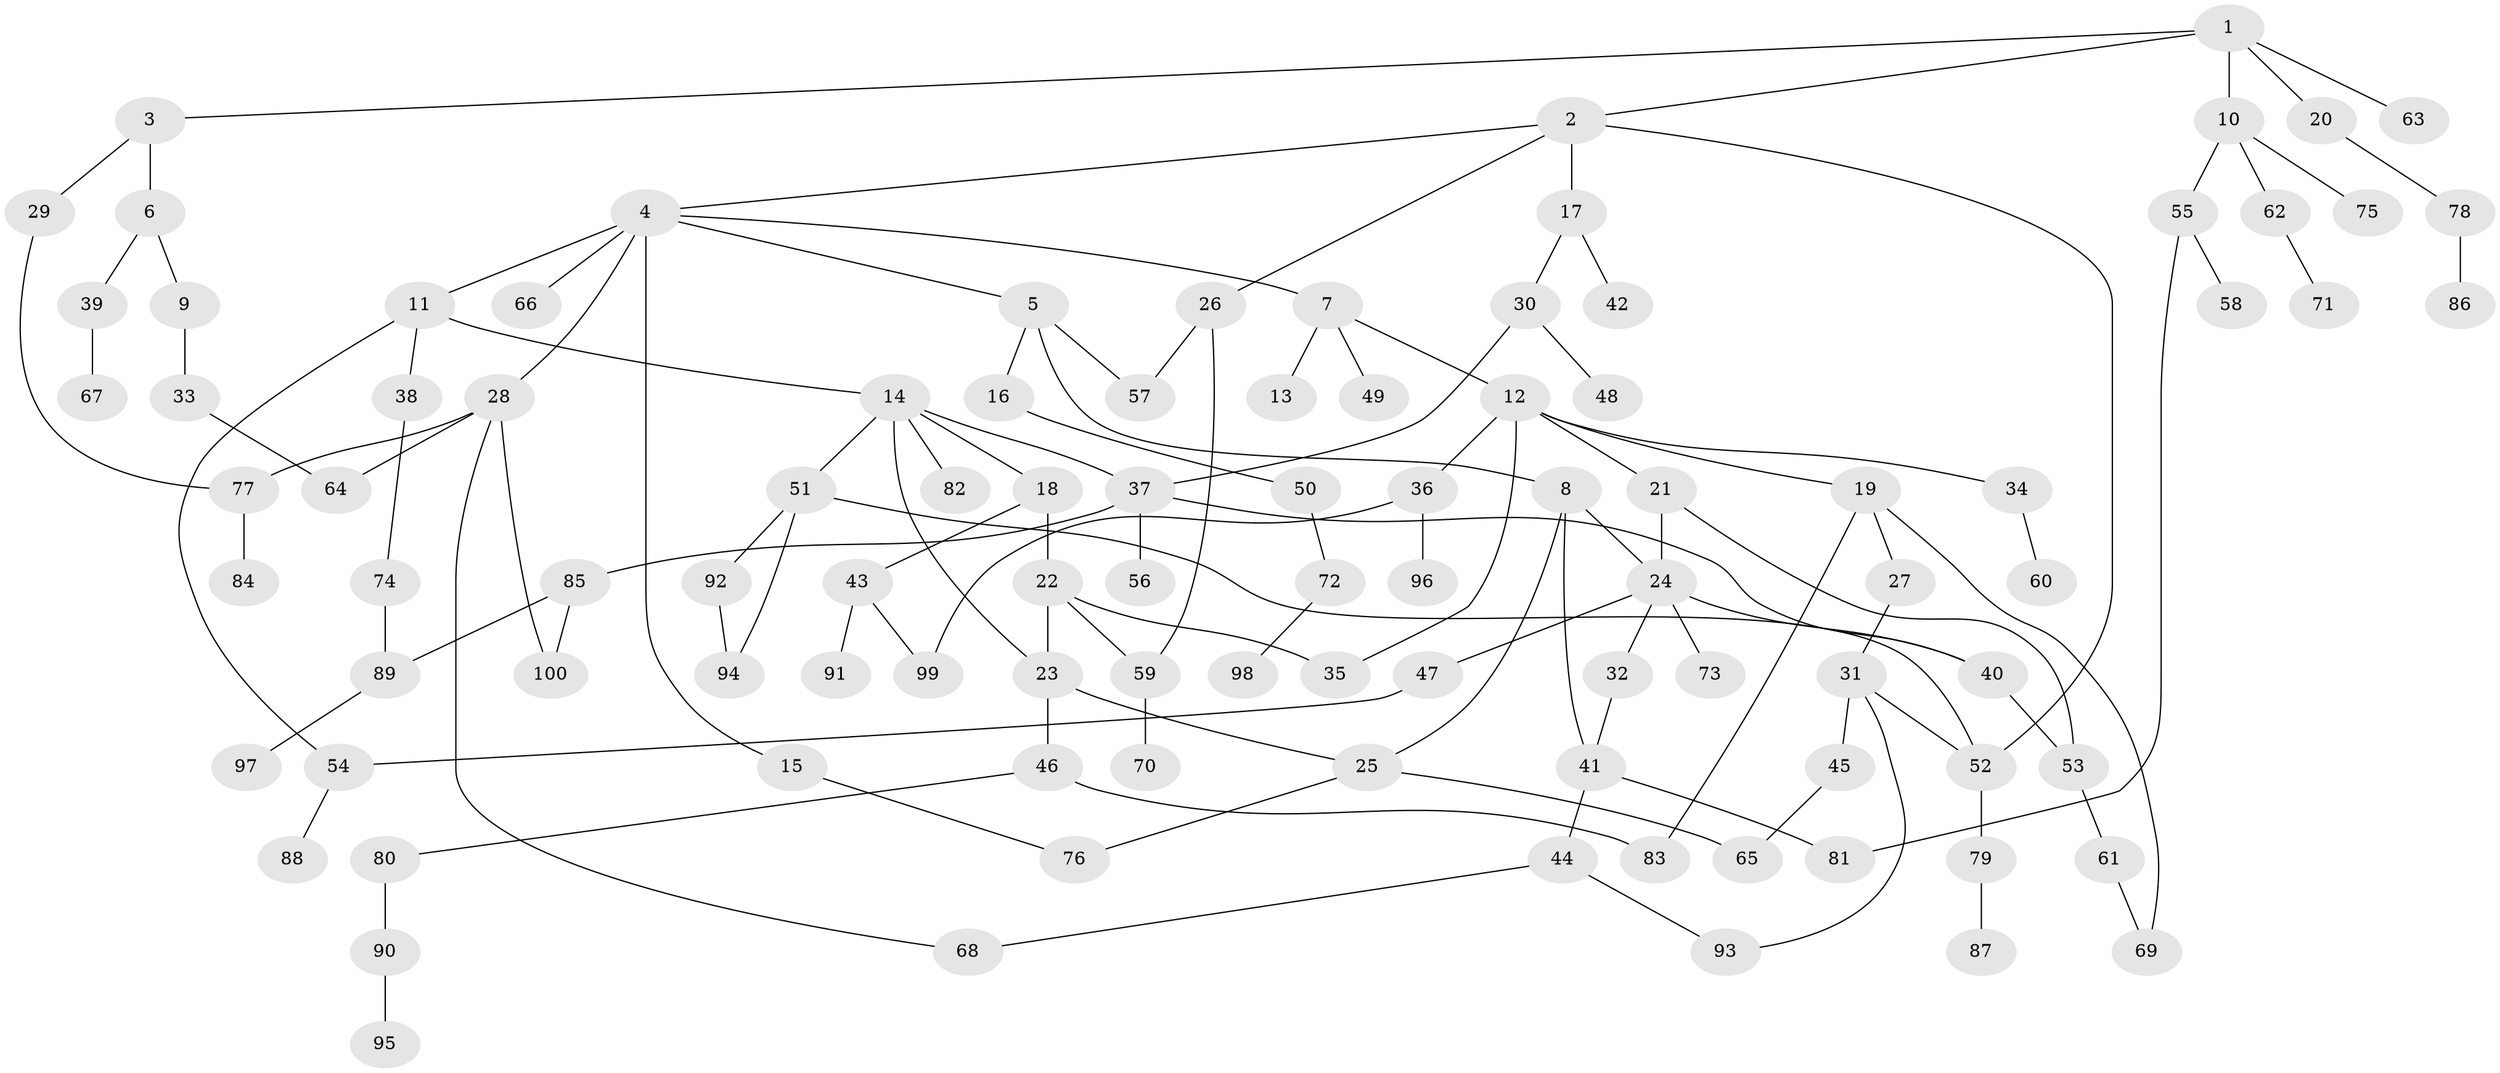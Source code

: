 // Generated by graph-tools (version 1.1) at 2025/11/02/21/25 10:11:06]
// undirected, 100 vertices, 125 edges
graph export_dot {
graph [start="1"]
  node [color=gray90,style=filled];
  1;
  2;
  3;
  4;
  5;
  6;
  7;
  8;
  9;
  10;
  11;
  12;
  13;
  14;
  15;
  16;
  17;
  18;
  19;
  20;
  21;
  22;
  23;
  24;
  25;
  26;
  27;
  28;
  29;
  30;
  31;
  32;
  33;
  34;
  35;
  36;
  37;
  38;
  39;
  40;
  41;
  42;
  43;
  44;
  45;
  46;
  47;
  48;
  49;
  50;
  51;
  52;
  53;
  54;
  55;
  56;
  57;
  58;
  59;
  60;
  61;
  62;
  63;
  64;
  65;
  66;
  67;
  68;
  69;
  70;
  71;
  72;
  73;
  74;
  75;
  76;
  77;
  78;
  79;
  80;
  81;
  82;
  83;
  84;
  85;
  86;
  87;
  88;
  89;
  90;
  91;
  92;
  93;
  94;
  95;
  96;
  97;
  98;
  99;
  100;
  1 -- 2;
  1 -- 3;
  1 -- 10;
  1 -- 20;
  1 -- 63;
  2 -- 4;
  2 -- 17;
  2 -- 26;
  2 -- 52;
  3 -- 6;
  3 -- 29;
  4 -- 5;
  4 -- 7;
  4 -- 11;
  4 -- 15;
  4 -- 28;
  4 -- 66;
  5 -- 8;
  5 -- 16;
  5 -- 57;
  6 -- 9;
  6 -- 39;
  7 -- 12;
  7 -- 13;
  7 -- 49;
  8 -- 24;
  8 -- 25;
  8 -- 41;
  9 -- 33;
  10 -- 55;
  10 -- 62;
  10 -- 75;
  11 -- 14;
  11 -- 38;
  11 -- 54;
  12 -- 19;
  12 -- 21;
  12 -- 34;
  12 -- 35;
  12 -- 36;
  14 -- 18;
  14 -- 51;
  14 -- 82;
  14 -- 37;
  14 -- 23;
  15 -- 76;
  16 -- 50;
  17 -- 30;
  17 -- 42;
  18 -- 22;
  18 -- 43;
  19 -- 27;
  19 -- 69;
  19 -- 83;
  20 -- 78;
  21 -- 53;
  21 -- 24;
  22 -- 23;
  22 -- 59;
  22 -- 35;
  23 -- 46;
  23 -- 25;
  24 -- 32;
  24 -- 40;
  24 -- 47;
  24 -- 73;
  25 -- 65;
  25 -- 76;
  26 -- 57;
  26 -- 59;
  27 -- 31;
  28 -- 64;
  28 -- 77;
  28 -- 100;
  28 -- 68;
  29 -- 77;
  30 -- 37;
  30 -- 48;
  31 -- 45;
  31 -- 52;
  31 -- 93;
  32 -- 41;
  33 -- 64;
  34 -- 60;
  36 -- 96;
  36 -- 99;
  37 -- 56;
  37 -- 85;
  37 -- 40;
  38 -- 74;
  39 -- 67;
  40 -- 53;
  41 -- 44;
  41 -- 81;
  43 -- 91;
  43 -- 99;
  44 -- 68;
  44 -- 93;
  45 -- 65;
  46 -- 80;
  46 -- 83;
  47 -- 54;
  50 -- 72;
  51 -- 52;
  51 -- 92;
  51 -- 94;
  52 -- 79;
  53 -- 61;
  54 -- 88;
  55 -- 58;
  55 -- 81;
  59 -- 70;
  61 -- 69;
  62 -- 71;
  72 -- 98;
  74 -- 89;
  77 -- 84;
  78 -- 86;
  79 -- 87;
  80 -- 90;
  85 -- 89;
  85 -- 100;
  89 -- 97;
  90 -- 95;
  92 -- 94;
}
